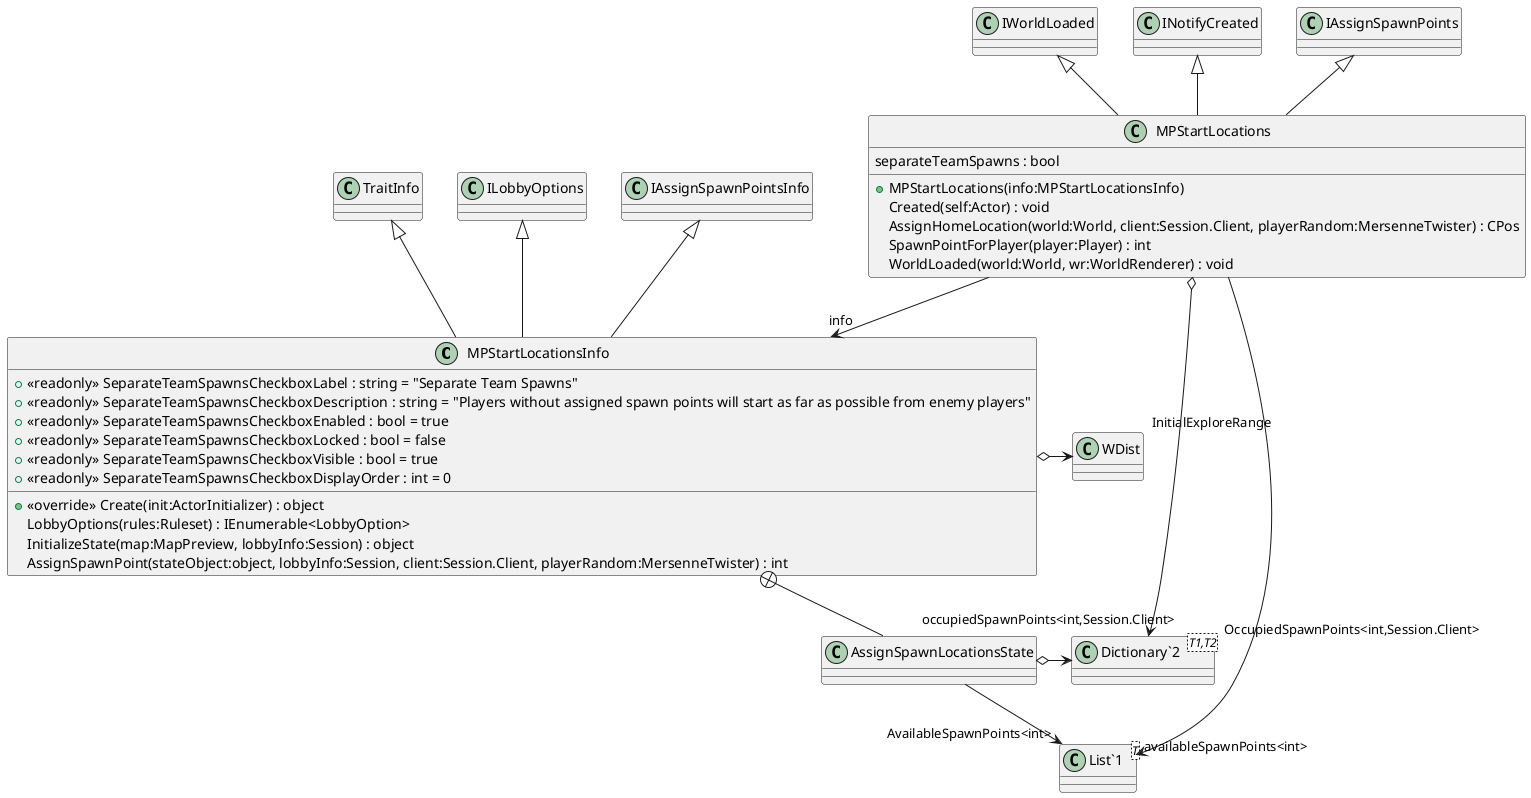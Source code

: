 @startuml
class MPStartLocationsInfo {
    + <<readonly>> SeparateTeamSpawnsCheckboxLabel : string = "Separate Team Spawns"
    + <<readonly>> SeparateTeamSpawnsCheckboxDescription : string = "Players without assigned spawn points will start as far as possible from enemy players"
    + <<readonly>> SeparateTeamSpawnsCheckboxEnabled : bool = true
    + <<readonly>> SeparateTeamSpawnsCheckboxLocked : bool = false
    + <<readonly>> SeparateTeamSpawnsCheckboxVisible : bool = true
    + <<readonly>> SeparateTeamSpawnsCheckboxDisplayOrder : int = 0
    + <<override>> Create(init:ActorInitializer) : object
    LobbyOptions(rules:Ruleset) : IEnumerable<LobbyOption>
    InitializeState(map:MapPreview, lobbyInfo:Session) : object
    AssignSpawnPoint(stateObject:object, lobbyInfo:Session, client:Session.Client, playerRandom:MersenneTwister) : int
}
class MPStartLocations {
    separateTeamSpawns : bool
    + MPStartLocations(info:MPStartLocationsInfo)
    Created(self:Actor) : void
    AssignHomeLocation(world:World, client:Session.Client, playerRandom:MersenneTwister) : CPos
    SpawnPointForPlayer(player:Player) : int
    WorldLoaded(world:World, wr:WorldRenderer) : void
}
class AssignSpawnLocationsState {
}
class "Dictionary`2"<T1,T2> {
}
class "List`1"<T> {
}
TraitInfo <|-- MPStartLocationsInfo
ILobbyOptions <|-- MPStartLocationsInfo
IAssignSpawnPointsInfo <|-- MPStartLocationsInfo
MPStartLocationsInfo o-> "InitialExploreRange" WDist
IWorldLoaded <|-- MPStartLocations
INotifyCreated <|-- MPStartLocations
IAssignSpawnPoints <|-- MPStartLocations
MPStartLocations --> "info" MPStartLocationsInfo
MPStartLocations o-> "occupiedSpawnPoints<int,Session.Client>" "Dictionary`2"
MPStartLocations --> "availableSpawnPoints<int>" "List`1"
MPStartLocationsInfo +-- AssignSpawnLocationsState
AssignSpawnLocationsState --> "AvailableSpawnPoints<int>" "List`1"
AssignSpawnLocationsState o-> "OccupiedSpawnPoints<int,Session.Client>" "Dictionary`2"
@enduml
